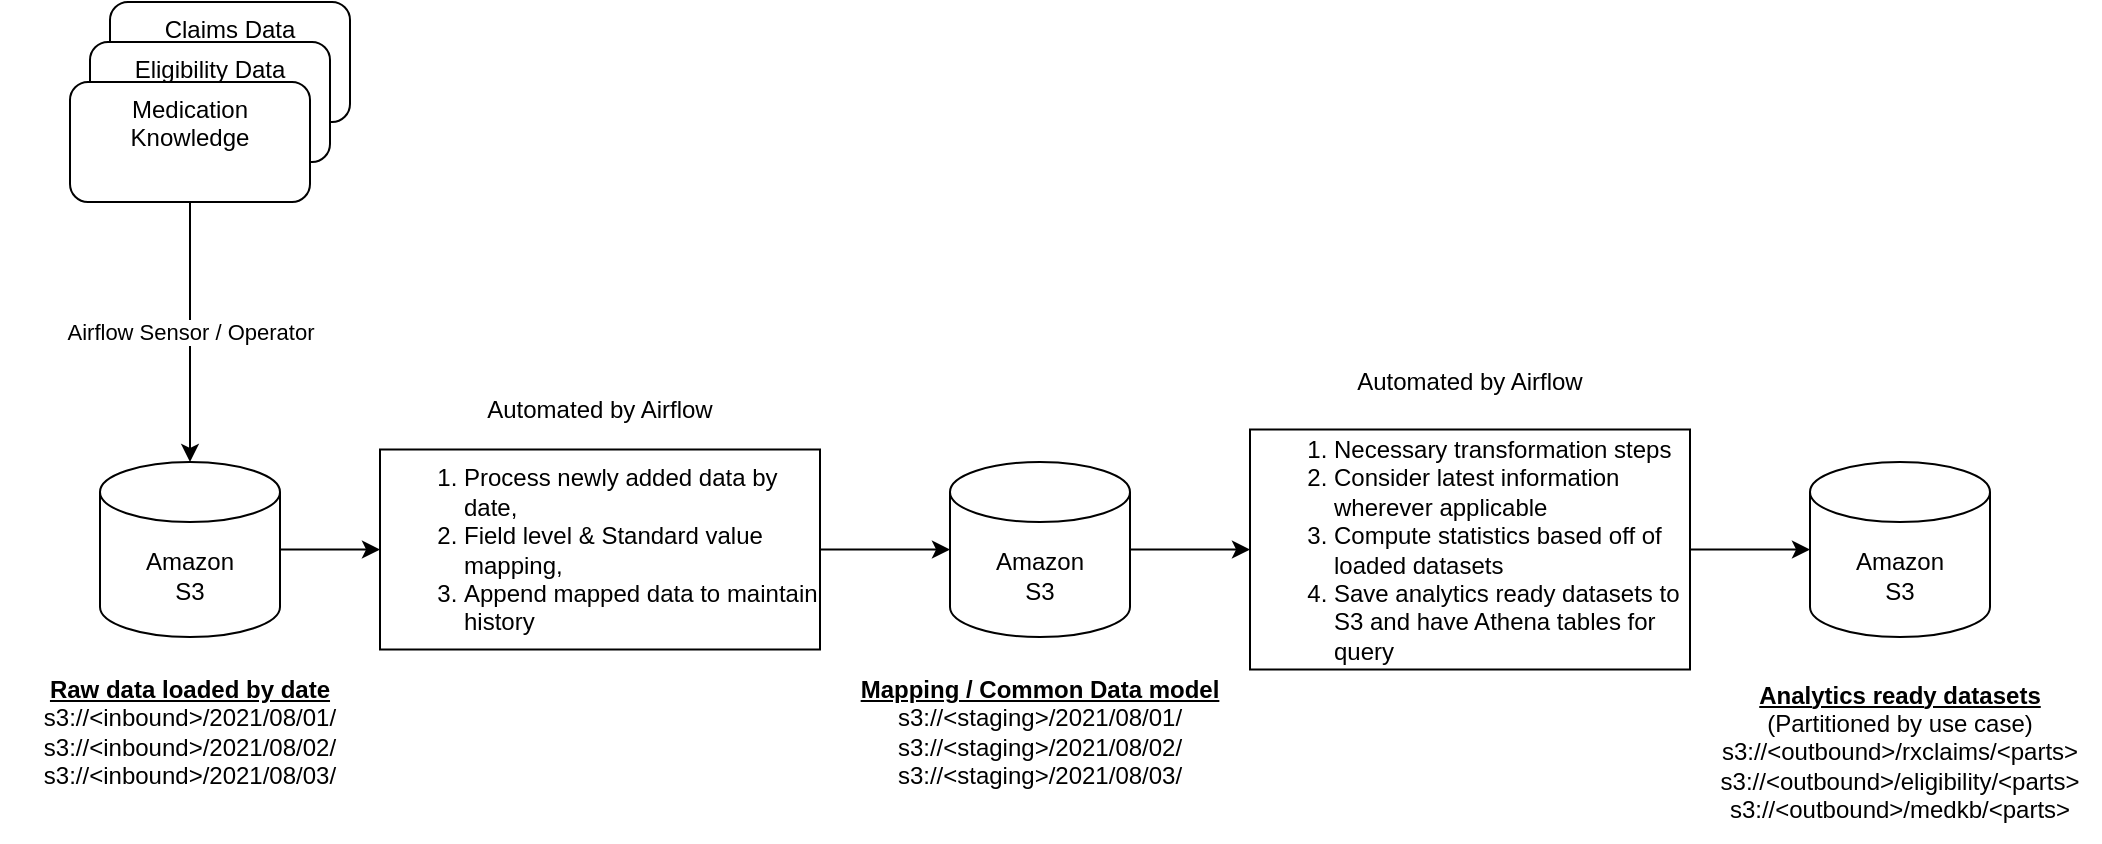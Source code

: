 <mxfile version="14.9.5" type="github">
  <diagram id="AqsIXDjQnFELrPGmXSSX" name="Page-1">
    <mxGraphModel dx="2308" dy="831" grid="1" gridSize="10" guides="1" tooltips="1" connect="1" arrows="1" fold="1" page="1" pageScale="1" pageWidth="1100" pageHeight="850" math="0" shadow="0">
      <root>
        <mxCell id="0" />
        <mxCell id="1" parent="0" />
        <mxCell id="vHexbeXs3hqtzFo_xxWM-2" value="Claims Data" style="rounded=1;whiteSpace=wrap;html=1;verticalAlign=top;" vertex="1" parent="1">
          <mxGeometry x="110" y="190" width="120" height="60" as="geometry" />
        </mxCell>
        <mxCell id="vHexbeXs3hqtzFo_xxWM-3" value="Eligibility Data" style="rounded=1;whiteSpace=wrap;html=1;verticalAlign=top;" vertex="1" parent="1">
          <mxGeometry x="100" y="210" width="120" height="60" as="geometry" />
        </mxCell>
        <mxCell id="vHexbeXs3hqtzFo_xxWM-4" value="Medication Knowledge" style="rounded=1;whiteSpace=wrap;html=1;verticalAlign=top;" vertex="1" parent="1">
          <mxGeometry x="90" y="230" width="120" height="60" as="geometry" />
        </mxCell>
        <mxCell id="vHexbeXs3hqtzFo_xxWM-11" style="edgeStyle=orthogonalEdgeStyle;rounded=0;orthogonalLoop=1;jettySize=auto;html=1;" edge="1" parent="1" source="vHexbeXs3hqtzFo_xxWM-5" target="vHexbeXs3hqtzFo_xxWM-21">
          <mxGeometry relative="1" as="geometry">
            <mxPoint x="460" y="410" as="targetPoint" />
          </mxGeometry>
        </mxCell>
        <mxCell id="vHexbeXs3hqtzFo_xxWM-5" value="&lt;div&gt;Amazon&lt;/div&gt;&lt;div&gt;S3&lt;br&gt;&lt;/div&gt;" style="shape=cylinder3;whiteSpace=wrap;html=1;boundedLbl=1;backgroundOutline=1;size=15;verticalAlign=middle;" vertex="1" parent="1">
          <mxGeometry x="105" y="420" width="90" height="87.5" as="geometry" />
        </mxCell>
        <mxCell id="vHexbeXs3hqtzFo_xxWM-6" value="" style="endArrow=classic;html=1;exitX=0.5;exitY=1;exitDx=0;exitDy=0;" edge="1" parent="1" source="vHexbeXs3hqtzFo_xxWM-4" target="vHexbeXs3hqtzFo_xxWM-5">
          <mxGeometry relative="1" as="geometry">
            <mxPoint x="450" y="500" as="sourcePoint" />
            <mxPoint x="550" y="500" as="targetPoint" />
          </mxGeometry>
        </mxCell>
        <mxCell id="vHexbeXs3hqtzFo_xxWM-7" value="Airflow Sensor / Operator" style="edgeLabel;resizable=0;html=1;align=center;verticalAlign=middle;" connectable="0" vertex="1" parent="vHexbeXs3hqtzFo_xxWM-6">
          <mxGeometry relative="1" as="geometry" />
        </mxCell>
        <mxCell id="vHexbeXs3hqtzFo_xxWM-8" value="&lt;u&gt;&lt;b&gt;Raw data loaded by date&lt;/b&gt;&lt;/u&gt;&lt;br&gt;s3://&amp;lt;inbound&amp;gt;/2021/08/01/&lt;br&gt;s3://&amp;lt;inbound&amp;gt;/2021/08/02/&lt;br&gt;s3://&amp;lt;inbound&amp;gt;/2021/08/03/" style="text;html=1;strokeColor=none;fillColor=none;align=center;verticalAlign=middle;whiteSpace=wrap;rounded=0;" vertex="1" parent="1">
          <mxGeometry x="55" y="520" width="190" height="70" as="geometry" />
        </mxCell>
        <mxCell id="vHexbeXs3hqtzFo_xxWM-12" style="edgeStyle=orthogonalEdgeStyle;rounded=0;orthogonalLoop=1;jettySize=auto;html=1;exitX=1;exitY=0.5;exitDx=0;exitDy=0;entryX=0;entryY=0.5;entryDx=0;entryDy=0;entryPerimeter=0;" edge="1" parent="1" source="vHexbeXs3hqtzFo_xxWM-21" target="vHexbeXs3hqtzFo_xxWM-14">
          <mxGeometry relative="1" as="geometry">
            <mxPoint x="730" y="410" as="targetPoint" />
            <mxPoint x="700" y="410" as="sourcePoint" />
          </mxGeometry>
        </mxCell>
        <mxCell id="vHexbeXs3hqtzFo_xxWM-14" value="&lt;div&gt;Amazon&lt;/div&gt;&lt;div&gt;S3&lt;br&gt;&lt;/div&gt;" style="shape=cylinder3;whiteSpace=wrap;html=1;boundedLbl=1;backgroundOutline=1;size=15;verticalAlign=middle;" vertex="1" parent="1">
          <mxGeometry x="530" y="420" width="90" height="87.5" as="geometry" />
        </mxCell>
        <mxCell id="vHexbeXs3hqtzFo_xxWM-16" style="edgeStyle=orthogonalEdgeStyle;rounded=0;orthogonalLoop=1;jettySize=auto;html=1;exitX=1;exitY=0.5;exitDx=0;exitDy=0;" edge="1" source="vHexbeXs3hqtzFo_xxWM-22" parent="1" target="vHexbeXs3hqtzFo_xxWM-18">
          <mxGeometry relative="1" as="geometry">
            <mxPoint x="1180" y="410" as="targetPoint" />
            <mxPoint x="1090" y="410" as="sourcePoint" />
          </mxGeometry>
        </mxCell>
        <mxCell id="vHexbeXs3hqtzFo_xxWM-17" style="edgeStyle=orthogonalEdgeStyle;rounded=0;orthogonalLoop=1;jettySize=auto;html=1;entryX=0;entryY=0.5;entryDx=0;entryDy=0;" edge="1" target="vHexbeXs3hqtzFo_xxWM-22" parent="1" source="vHexbeXs3hqtzFo_xxWM-14">
          <mxGeometry relative="1" as="geometry">
            <mxPoint x="820" y="410" as="sourcePoint" />
            <mxPoint x="870" y="409.76" as="targetPoint" />
          </mxGeometry>
        </mxCell>
        <mxCell id="vHexbeXs3hqtzFo_xxWM-18" value="&lt;div&gt;Amazon&lt;/div&gt;&lt;div&gt;S3&lt;br&gt;&lt;/div&gt;" style="shape=cylinder3;whiteSpace=wrap;html=1;boundedLbl=1;backgroundOutline=1;size=15;verticalAlign=middle;" vertex="1" parent="1">
          <mxGeometry x="960" y="420" width="90" height="87.5" as="geometry" />
        </mxCell>
        <mxCell id="vHexbeXs3hqtzFo_xxWM-19" value="&lt;u&gt;&lt;b&gt;Mapping / Common Data model&lt;/b&gt;&lt;/u&gt;&lt;br&gt;s3://&amp;lt;staging&amp;gt;/2021/08/01/&lt;br&gt;s3://&amp;lt;staging&amp;gt;/2021/08/02/&lt;br&gt;s3://&amp;lt;staging&amp;gt;/2021/08/03/" style="text;html=1;strokeColor=none;fillColor=none;align=center;verticalAlign=middle;whiteSpace=wrap;rounded=0;" vertex="1" parent="1">
          <mxGeometry x="480" y="520" width="190" height="70" as="geometry" />
        </mxCell>
        <mxCell id="vHexbeXs3hqtzFo_xxWM-20" value="&lt;u&gt;&lt;b&gt;Analytics ready datasets &lt;/b&gt;&lt;/u&gt;&lt;br&gt;(Partitioned by use case)&lt;br&gt;s3://&amp;lt;outbound&amp;gt;/rxclaims/&amp;lt;parts&amp;gt;&lt;br&gt;s3://&amp;lt;outbound&amp;gt;/eligibility/&amp;lt;parts&amp;gt;&lt;br&gt;s3://&amp;lt;outbound&amp;gt;/medkb/&amp;lt;parts&amp;gt;" style="text;html=1;strokeColor=none;fillColor=none;align=center;verticalAlign=middle;whiteSpace=wrap;rounded=0;" vertex="1" parent="1">
          <mxGeometry x="905" y="520" width="200" height="90" as="geometry" />
        </mxCell>
        <mxCell id="vHexbeXs3hqtzFo_xxWM-21" value="&lt;div align=&quot;left&quot;&gt;&lt;ol&gt;&lt;li&gt;Process newly added data by date,&lt;/li&gt;&lt;li&gt;Field level &amp;amp; Standard value mapping,&lt;/li&gt;&lt;li&gt;Append mapped data to maintain history&lt;/li&gt;&lt;/ol&gt;&lt;/div&gt;" style="rounded=0;whiteSpace=wrap;html=1;verticalAlign=middle;align=left;" vertex="1" parent="1">
          <mxGeometry x="245" y="413.75" width="220" height="100" as="geometry" />
        </mxCell>
        <mxCell id="vHexbeXs3hqtzFo_xxWM-22" value="&lt;div align=&quot;left&quot;&gt;&lt;ol&gt;&lt;li&gt;Necessary transformation steps&lt;/li&gt;&lt;li&gt;Consider latest information wherever applicable&lt;/li&gt;&lt;li&gt;Compute statistics based off of loaded datasets&lt;/li&gt;&lt;li&gt;Save analytics ready datasets to S3 and have Athena tables for query&lt;br&gt;&lt;/li&gt;&lt;/ol&gt;&lt;/div&gt;" style="rounded=0;whiteSpace=wrap;html=1;verticalAlign=middle;align=left;" vertex="1" parent="1">
          <mxGeometry x="680" y="403.75" width="220" height="120" as="geometry" />
        </mxCell>
        <mxCell id="vHexbeXs3hqtzFo_xxWM-23" value="Automated by Airflow" style="text;html=1;strokeColor=none;fillColor=none;align=center;verticalAlign=middle;whiteSpace=wrap;rounded=0;" vertex="1" parent="1">
          <mxGeometry x="285" y="383.75" width="140" height="20" as="geometry" />
        </mxCell>
        <mxCell id="vHexbeXs3hqtzFo_xxWM-25" value="Automated by Airflow" style="text;html=1;strokeColor=none;fillColor=none;align=center;verticalAlign=middle;whiteSpace=wrap;rounded=0;" vertex="1" parent="1">
          <mxGeometry x="720" y="370" width="140" height="20" as="geometry" />
        </mxCell>
      </root>
    </mxGraphModel>
  </diagram>
</mxfile>

